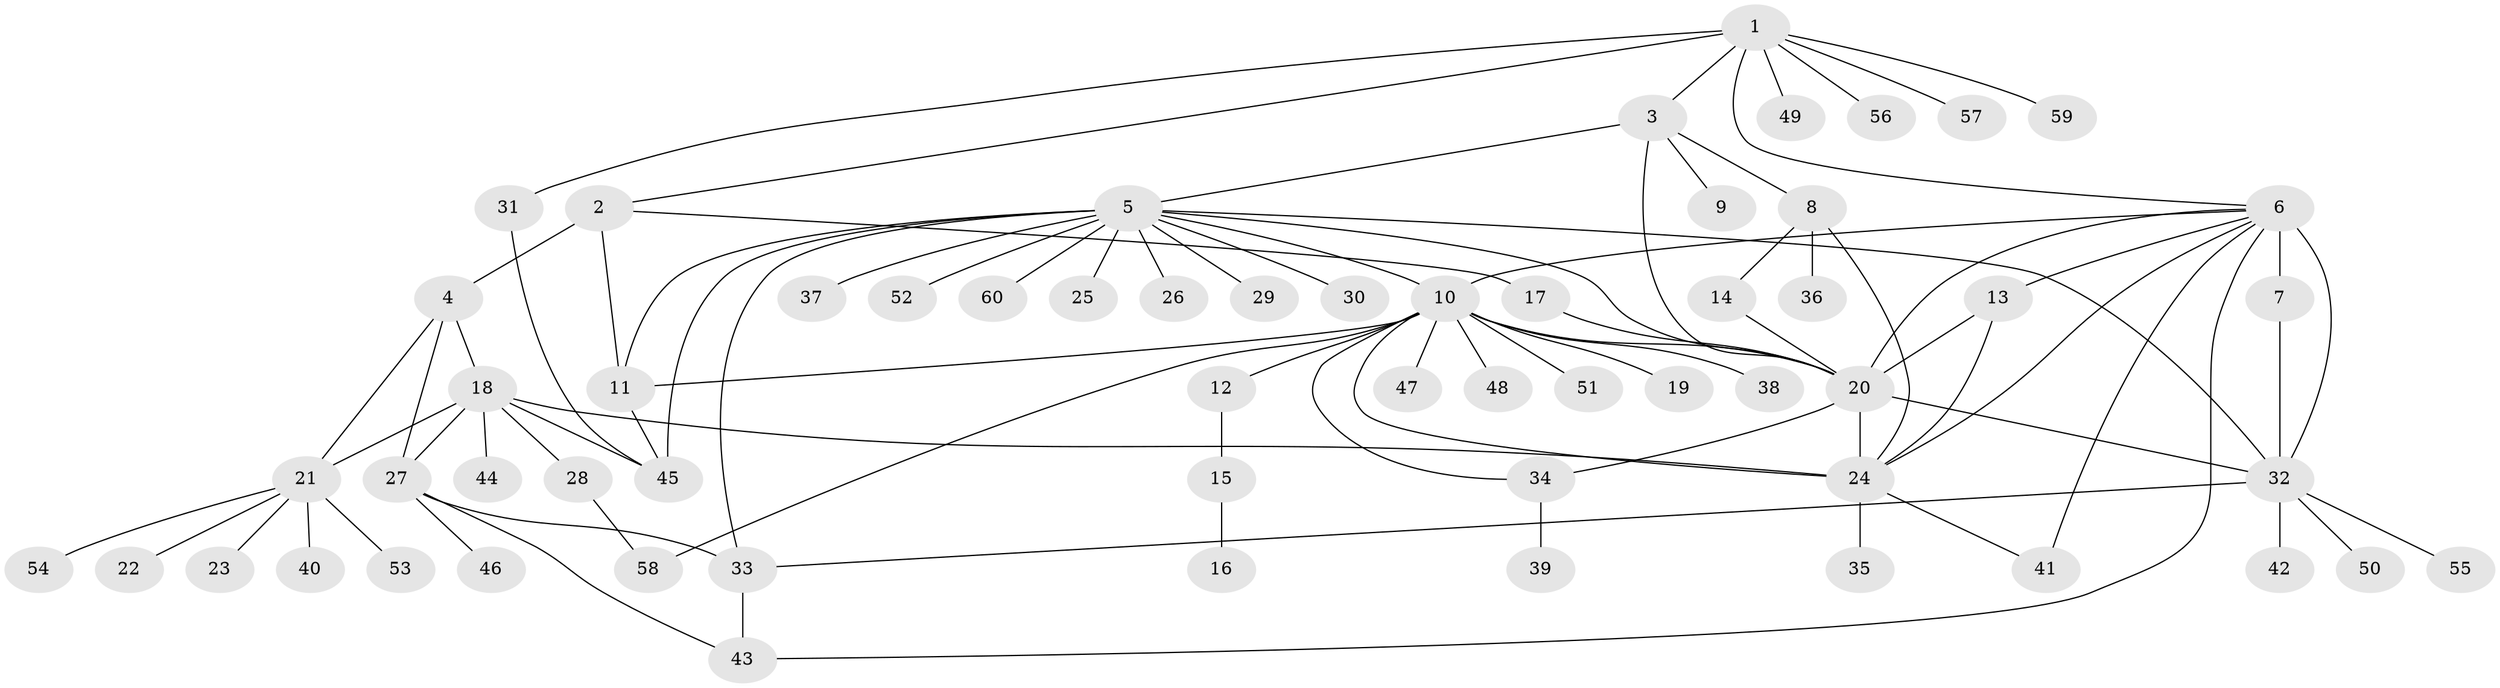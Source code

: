// original degree distribution, {9: 0.025210084033613446, 6: 0.01680672268907563, 5: 0.025210084033613446, 15: 0.01680672268907563, 17: 0.008403361344537815, 1: 0.6050420168067226, 7: 0.008403361344537815, 2: 0.18487394957983194, 3: 0.058823529411764705, 11: 0.008403361344537815, 20: 0.008403361344537815, 8: 0.008403361344537815, 4: 0.025210084033613446}
// Generated by graph-tools (version 1.1) at 2025/43/03/06/25 01:43:19]
// undirected, 60 vertices, 88 edges
graph export_dot {
graph [start="1"]
  node [color=gray90,style=filled];
  1;
  2;
  3;
  4;
  5;
  6;
  7;
  8;
  9;
  10;
  11;
  12;
  13;
  14;
  15;
  16;
  17;
  18;
  19;
  20;
  21;
  22;
  23;
  24;
  25;
  26;
  27;
  28;
  29;
  30;
  31;
  32;
  33;
  34;
  35;
  36;
  37;
  38;
  39;
  40;
  41;
  42;
  43;
  44;
  45;
  46;
  47;
  48;
  49;
  50;
  51;
  52;
  53;
  54;
  55;
  56;
  57;
  58;
  59;
  60;
  1 -- 2 [weight=1.0];
  1 -- 3 [weight=1.0];
  1 -- 6 [weight=1.0];
  1 -- 31 [weight=1.0];
  1 -- 49 [weight=1.0];
  1 -- 56 [weight=1.0];
  1 -- 57 [weight=1.0];
  1 -- 59 [weight=1.0];
  2 -- 4 [weight=1.0];
  2 -- 11 [weight=5.0];
  2 -- 17 [weight=1.0];
  3 -- 5 [weight=1.0];
  3 -- 8 [weight=1.0];
  3 -- 9 [weight=1.0];
  3 -- 20 [weight=1.0];
  4 -- 18 [weight=1.0];
  4 -- 21 [weight=1.0];
  4 -- 27 [weight=1.0];
  5 -- 10 [weight=1.0];
  5 -- 11 [weight=1.0];
  5 -- 20 [weight=1.0];
  5 -- 25 [weight=1.0];
  5 -- 26 [weight=1.0];
  5 -- 29 [weight=1.0];
  5 -- 30 [weight=1.0];
  5 -- 32 [weight=1.0];
  5 -- 33 [weight=1.0];
  5 -- 37 [weight=1.0];
  5 -- 45 [weight=1.0];
  5 -- 52 [weight=1.0];
  5 -- 60 [weight=1.0];
  6 -- 7 [weight=7.0];
  6 -- 10 [weight=1.0];
  6 -- 13 [weight=1.0];
  6 -- 20 [weight=1.0];
  6 -- 24 [weight=1.0];
  6 -- 32 [weight=1.0];
  6 -- 41 [weight=1.0];
  6 -- 43 [weight=1.0];
  7 -- 32 [weight=1.0];
  8 -- 14 [weight=1.0];
  8 -- 24 [weight=1.0];
  8 -- 36 [weight=3.0];
  10 -- 11 [weight=1.0];
  10 -- 12 [weight=1.0];
  10 -- 19 [weight=1.0];
  10 -- 20 [weight=1.0];
  10 -- 24 [weight=1.0];
  10 -- 34 [weight=1.0];
  10 -- 38 [weight=1.0];
  10 -- 47 [weight=1.0];
  10 -- 48 [weight=1.0];
  10 -- 51 [weight=1.0];
  10 -- 58 [weight=1.0];
  11 -- 45 [weight=1.0];
  12 -- 15 [weight=3.0];
  13 -- 20 [weight=1.0];
  13 -- 24 [weight=1.0];
  14 -- 20 [weight=1.0];
  15 -- 16 [weight=1.0];
  17 -- 20 [weight=1.0];
  18 -- 21 [weight=1.0];
  18 -- 24 [weight=1.0];
  18 -- 27 [weight=1.0];
  18 -- 28 [weight=1.0];
  18 -- 44 [weight=4.0];
  18 -- 45 [weight=1.0];
  20 -- 24 [weight=10.0];
  20 -- 32 [weight=1.0];
  20 -- 34 [weight=1.0];
  21 -- 22 [weight=1.0];
  21 -- 23 [weight=1.0];
  21 -- 40 [weight=1.0];
  21 -- 53 [weight=1.0];
  21 -- 54 [weight=1.0];
  24 -- 35 [weight=1.0];
  24 -- 41 [weight=1.0];
  27 -- 33 [weight=1.0];
  27 -- 43 [weight=1.0];
  27 -- 46 [weight=1.0];
  28 -- 58 [weight=1.0];
  31 -- 45 [weight=1.0];
  32 -- 33 [weight=1.0];
  32 -- 42 [weight=1.0];
  32 -- 50 [weight=1.0];
  32 -- 55 [weight=1.0];
  33 -- 43 [weight=1.0];
  34 -- 39 [weight=1.0];
}
